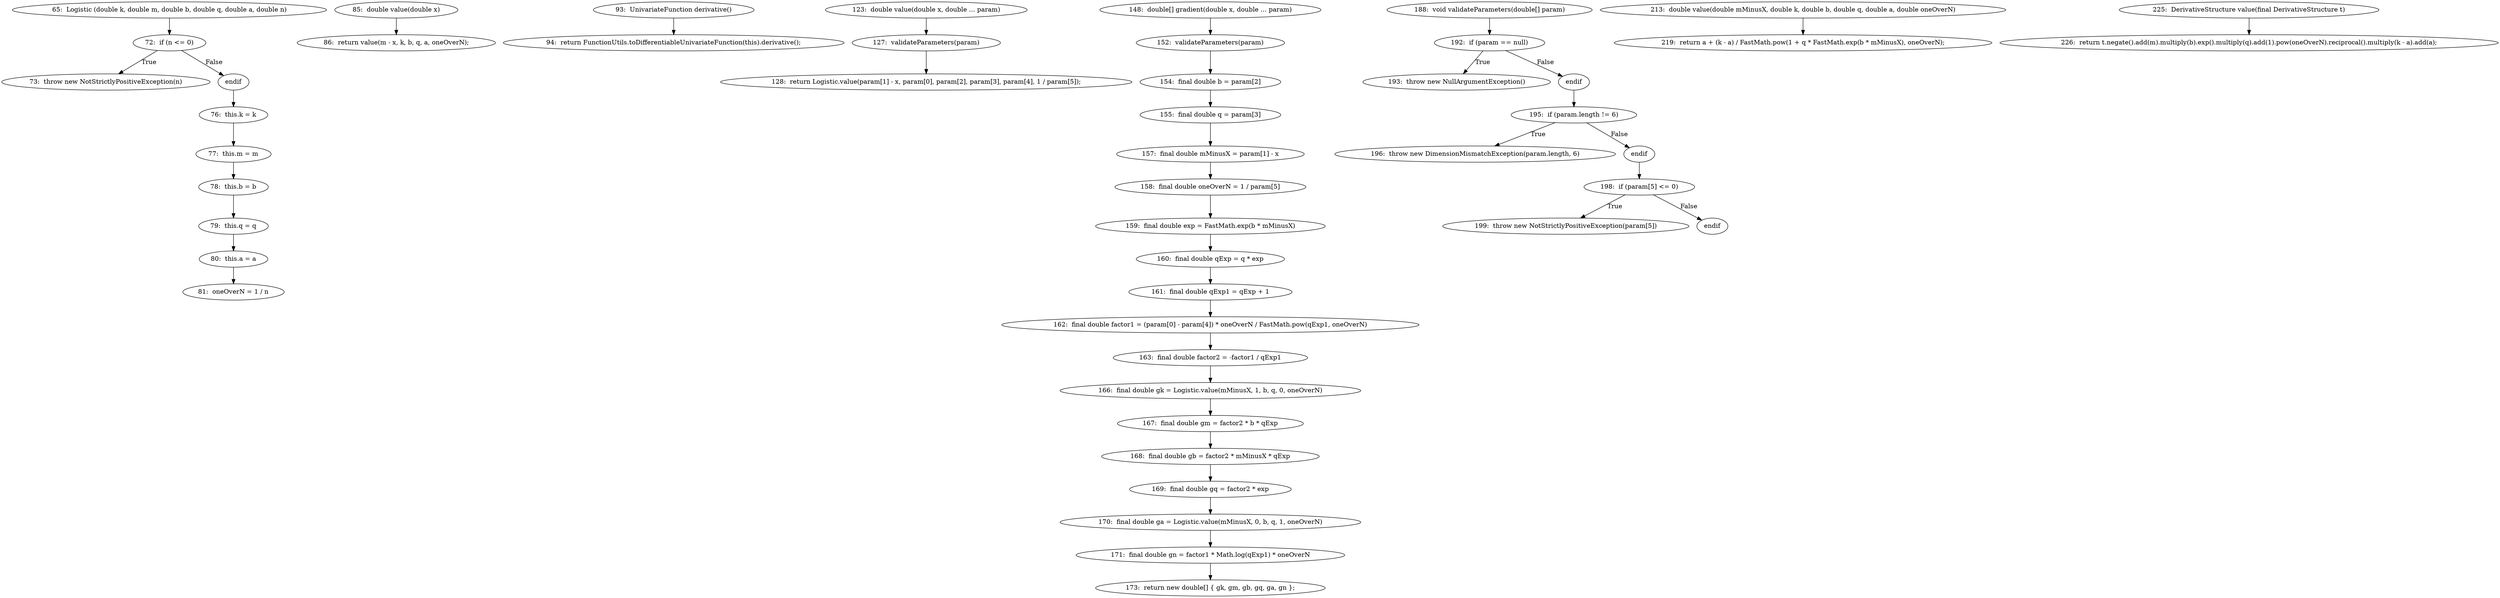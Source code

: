 digraph Logistic_CFG {
  // graph-vertices
  v1  [label="65:  Logistic (double k, double m, double b, double q, double a, double n)"];
  v2  [label="72:  if (n <= 0)"];
  v3  [label="73:  throw new NotStrictlyPositiveException(n)"];
  v4  [label="endif"];
  v5  [label="76:  this.k = k"];
  v6  [label="77:  this.m = m"];
  v7  [label="78:  this.b = b"];
  v8  [label="79:  this.q = q"];
  v9  [label="80:  this.a = a"];
  v10  [label="81:  oneOverN = 1 / n"];
  v11  [label="85:  double value(double x)"];
  v12  [label="86:  return value(m - x, k, b, q, a, oneOverN);"];
  v13  [label="93:  UnivariateFunction derivative()"];
  v14  [label="94:  return FunctionUtils.toDifferentiableUnivariateFunction(this).derivative();"];
  v15  [label="123:  double value(double x, double ... param)"];
  v16  [label="127:  validateParameters(param)"];
  v17  [label="128:  return Logistic.value(param[1] - x, param[0], param[2], param[3], param[4], 1 / param[5]);"];
  v18  [label="148:  double[] gradient(double x, double ... param)"];
  v19  [label="152:  validateParameters(param)"];
  v20  [label="154:  final double b = param[2]"];
  v21  [label="155:  final double q = param[3]"];
  v22  [label="157:  final double mMinusX = param[1] - x"];
  v23  [label="158:  final double oneOverN = 1 / param[5]"];
  v24  [label="159:  final double exp = FastMath.exp(b * mMinusX)"];
  v25  [label="160:  final double qExp = q * exp"];
  v26  [label="161:  final double qExp1 = qExp + 1"];
  v27  [label="162:  final double factor1 = (param[0] - param[4]) * oneOverN / FastMath.pow(qExp1, oneOverN)"];
  v28  [label="163:  final double factor2 = -factor1 / qExp1"];
  v29  [label="166:  final double gk = Logistic.value(mMinusX, 1, b, q, 0, oneOverN)"];
  v30  [label="167:  final double gm = factor2 * b * qExp"];
  v31  [label="168:  final double gb = factor2 * mMinusX * qExp"];
  v32  [label="169:  final double gq = factor2 * exp"];
  v33  [label="170:  final double ga = Logistic.value(mMinusX, 0, b, q, 1, oneOverN)"];
  v34  [label="171:  final double gn = factor1 * Math.log(qExp1) * oneOverN"];
  v35  [label="173:  return new double[] { gk, gm, gb, gq, ga, gn };"];
  v36  [label="188:  void validateParameters(double[] param)"];
  v37  [label="192:  if (param == null)"];
  v38  [label="193:  throw new NullArgumentException()"];
  v39  [label="endif"];
  v40  [label="195:  if (param.length != 6)"];
  v41  [label="196:  throw new DimensionMismatchException(param.length, 6)"];
  v42  [label="endif"];
  v43  [label="198:  if (param[5] <= 0)"];
  v44  [label="199:  throw new NotStrictlyPositiveException(param[5])"];
  v45  [label="endif"];
  v46  [label="213:  double value(double mMinusX, double k, double b, double q, double a, double oneOverN)"];
  v47  [label="219:  return a + (k - a) / FastMath.pow(1 + q * FastMath.exp(b * mMinusX), oneOverN);"];
  v48  [label="225:  DerivativeStructure value(final DerivativeStructure t)"];
  v49  [label="226:  return t.negate().add(m).multiply(b).exp().multiply(q).add(1).pow(oneOverN).reciprocal().multiply(k - a).add(a);"];
  // graph-edges
  v1 -> v2;
  v2 -> v3  [label="True"];
  v2 -> v4  [label="False"];
  v4 -> v5;
  v5 -> v6;
  v6 -> v7;
  v7 -> v8;
  v8 -> v9;
  v9 -> v10;
  v11 -> v12;
  v13 -> v14;
  v15 -> v16;
  v16 -> v17;
  v18 -> v19;
  v19 -> v20;
  v20 -> v21;
  v21 -> v22;
  v22 -> v23;
  v23 -> v24;
  v24 -> v25;
  v25 -> v26;
  v26 -> v27;
  v27 -> v28;
  v28 -> v29;
  v29 -> v30;
  v30 -> v31;
  v31 -> v32;
  v32 -> v33;
  v33 -> v34;
  v34 -> v35;
  v36 -> v37;
  v37 -> v38  [label="True"];
  v37 -> v39  [label="False"];
  v39 -> v40;
  v40 -> v41  [label="True"];
  v40 -> v42  [label="False"];
  v42 -> v43;
  v43 -> v44  [label="True"];
  v43 -> v45  [label="False"];
  v46 -> v47;
  v48 -> v49;
  // end-of-graph
}
